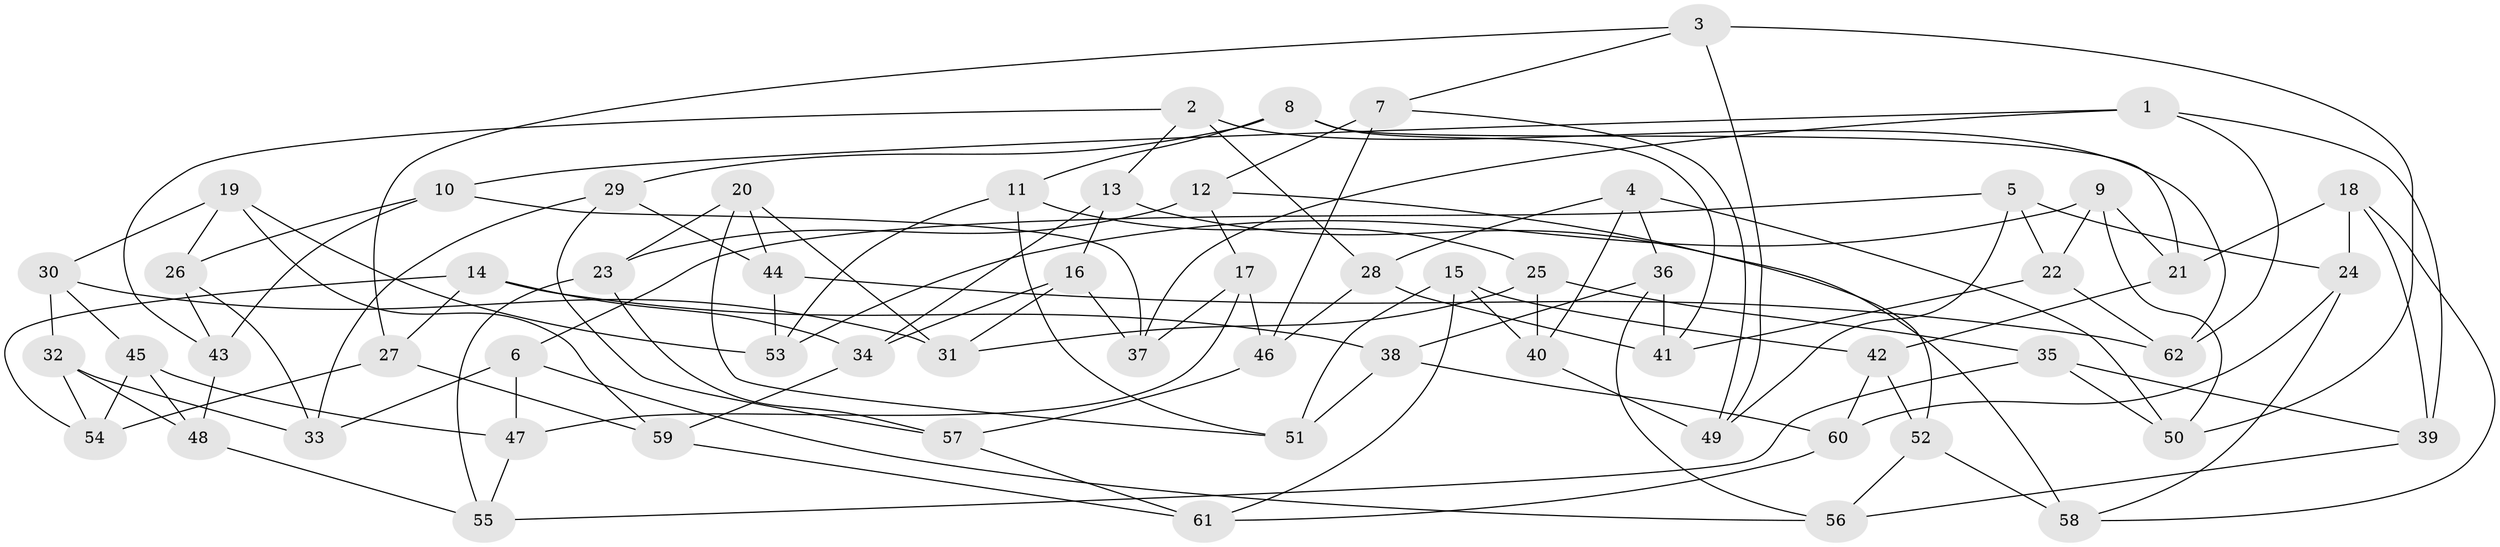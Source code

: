 // Generated by graph-tools (version 1.1) at 2025/03/03/09/25 03:03:02]
// undirected, 62 vertices, 124 edges
graph export_dot {
graph [start="1"]
  node [color=gray90,style=filled];
  1;
  2;
  3;
  4;
  5;
  6;
  7;
  8;
  9;
  10;
  11;
  12;
  13;
  14;
  15;
  16;
  17;
  18;
  19;
  20;
  21;
  22;
  23;
  24;
  25;
  26;
  27;
  28;
  29;
  30;
  31;
  32;
  33;
  34;
  35;
  36;
  37;
  38;
  39;
  40;
  41;
  42;
  43;
  44;
  45;
  46;
  47;
  48;
  49;
  50;
  51;
  52;
  53;
  54;
  55;
  56;
  57;
  58;
  59;
  60;
  61;
  62;
  1 -- 39;
  1 -- 62;
  1 -- 37;
  1 -- 10;
  2 -- 62;
  2 -- 28;
  2 -- 43;
  2 -- 13;
  3 -- 7;
  3 -- 50;
  3 -- 27;
  3 -- 49;
  4 -- 36;
  4 -- 28;
  4 -- 40;
  4 -- 50;
  5 -- 49;
  5 -- 24;
  5 -- 22;
  5 -- 6;
  6 -- 56;
  6 -- 33;
  6 -- 47;
  7 -- 46;
  7 -- 12;
  7 -- 49;
  8 -- 41;
  8 -- 29;
  8 -- 21;
  8 -- 11;
  9 -- 22;
  9 -- 50;
  9 -- 21;
  9 -- 53;
  10 -- 43;
  10 -- 37;
  10 -- 26;
  11 -- 53;
  11 -- 51;
  11 -- 25;
  12 -- 23;
  12 -- 17;
  12 -- 52;
  13 -- 34;
  13 -- 16;
  13 -- 58;
  14 -- 34;
  14 -- 54;
  14 -- 38;
  14 -- 27;
  15 -- 51;
  15 -- 61;
  15 -- 42;
  15 -- 40;
  16 -- 31;
  16 -- 37;
  16 -- 34;
  17 -- 46;
  17 -- 37;
  17 -- 47;
  18 -- 58;
  18 -- 21;
  18 -- 39;
  18 -- 24;
  19 -- 30;
  19 -- 53;
  19 -- 59;
  19 -- 26;
  20 -- 44;
  20 -- 51;
  20 -- 23;
  20 -- 31;
  21 -- 42;
  22 -- 62;
  22 -- 41;
  23 -- 55;
  23 -- 57;
  24 -- 58;
  24 -- 60;
  25 -- 31;
  25 -- 35;
  25 -- 40;
  26 -- 33;
  26 -- 43;
  27 -- 54;
  27 -- 59;
  28 -- 46;
  28 -- 41;
  29 -- 44;
  29 -- 57;
  29 -- 33;
  30 -- 31;
  30 -- 45;
  30 -- 32;
  32 -- 33;
  32 -- 54;
  32 -- 48;
  34 -- 59;
  35 -- 50;
  35 -- 39;
  35 -- 55;
  36 -- 38;
  36 -- 56;
  36 -- 41;
  38 -- 60;
  38 -- 51;
  39 -- 56;
  40 -- 49;
  42 -- 52;
  42 -- 60;
  43 -- 48;
  44 -- 53;
  44 -- 62;
  45 -- 47;
  45 -- 48;
  45 -- 54;
  46 -- 57;
  47 -- 55;
  48 -- 55;
  52 -- 56;
  52 -- 58;
  57 -- 61;
  59 -- 61;
  60 -- 61;
}
